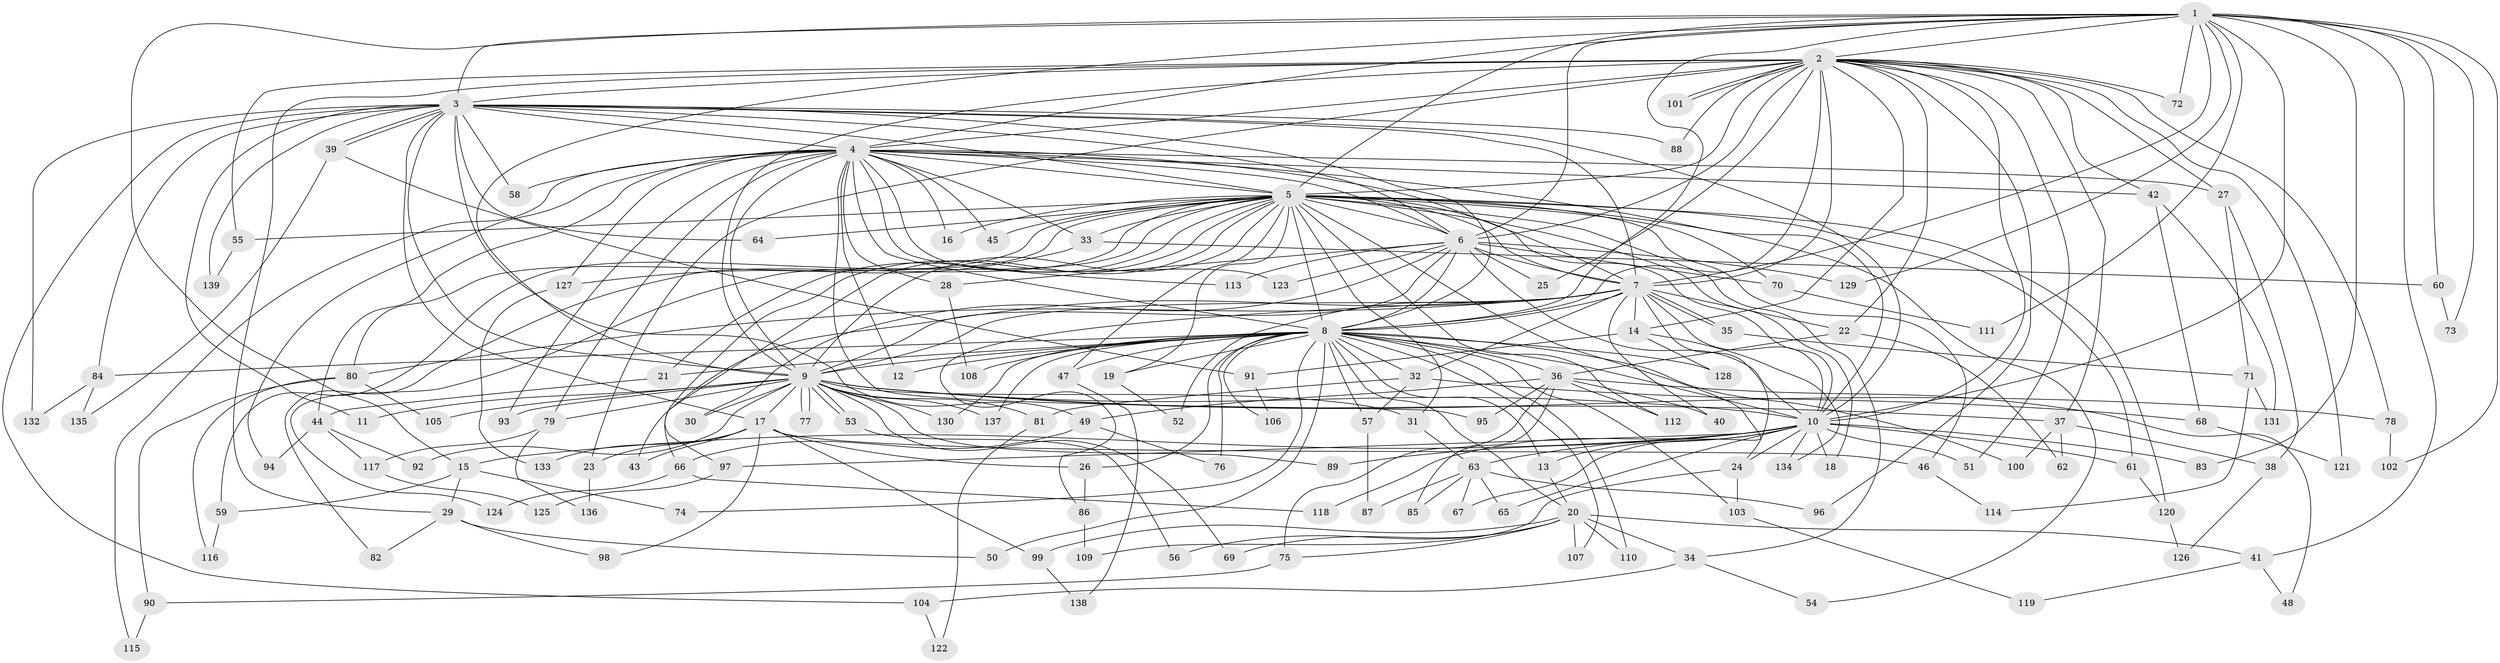 // coarse degree distribution, {17: 0.009174311926605505, 25: 0.01834862385321101, 33: 0.009174311926605505, 22: 0.009174311926605505, 35: 0.009174311926605505, 14: 0.009174311926605505, 19: 0.009174311926605505, 31: 0.009174311926605505, 2: 0.46788990825688076, 3: 0.25688073394495414, 6: 0.027522935779816515, 5: 0.045871559633027525, 10: 0.01834862385321101, 11: 0.009174311926605505, 4: 0.08256880733944955, 1: 0.009174311926605505}
// Generated by graph-tools (version 1.1) at 2025/23/03/03/25 07:23:46]
// undirected, 139 vertices, 303 edges
graph export_dot {
graph [start="1"]
  node [color=gray90,style=filled];
  1;
  2;
  3;
  4;
  5;
  6;
  7;
  8;
  9;
  10;
  11;
  12;
  13;
  14;
  15;
  16;
  17;
  18;
  19;
  20;
  21;
  22;
  23;
  24;
  25;
  26;
  27;
  28;
  29;
  30;
  31;
  32;
  33;
  34;
  35;
  36;
  37;
  38;
  39;
  40;
  41;
  42;
  43;
  44;
  45;
  46;
  47;
  48;
  49;
  50;
  51;
  52;
  53;
  54;
  55;
  56;
  57;
  58;
  59;
  60;
  61;
  62;
  63;
  64;
  65;
  66;
  67;
  68;
  69;
  70;
  71;
  72;
  73;
  74;
  75;
  76;
  77;
  78;
  79;
  80;
  81;
  82;
  83;
  84;
  85;
  86;
  87;
  88;
  89;
  90;
  91;
  92;
  93;
  94;
  95;
  96;
  97;
  98;
  99;
  100;
  101;
  102;
  103;
  104;
  105;
  106;
  107;
  108;
  109;
  110;
  111;
  112;
  113;
  114;
  115;
  116;
  117;
  118;
  119;
  120;
  121;
  122;
  123;
  124;
  125;
  126;
  127;
  128;
  129;
  130;
  131;
  132;
  133;
  134;
  135;
  136;
  137;
  138;
  139;
  1 -- 2;
  1 -- 3;
  1 -- 4;
  1 -- 5;
  1 -- 6;
  1 -- 7;
  1 -- 8;
  1 -- 9;
  1 -- 10;
  1 -- 15;
  1 -- 41;
  1 -- 60;
  1 -- 72;
  1 -- 73;
  1 -- 83;
  1 -- 102;
  1 -- 111;
  1 -- 129;
  2 -- 3;
  2 -- 4;
  2 -- 5;
  2 -- 6;
  2 -- 7;
  2 -- 8;
  2 -- 9;
  2 -- 10;
  2 -- 14;
  2 -- 22;
  2 -- 23;
  2 -- 25;
  2 -- 27;
  2 -- 29;
  2 -- 37;
  2 -- 42;
  2 -- 51;
  2 -- 55;
  2 -- 72;
  2 -- 78;
  2 -- 88;
  2 -- 96;
  2 -- 101;
  2 -- 101;
  2 -- 121;
  3 -- 4;
  3 -- 5;
  3 -- 6;
  3 -- 7;
  3 -- 8;
  3 -- 9;
  3 -- 10;
  3 -- 11;
  3 -- 17;
  3 -- 39;
  3 -- 39;
  3 -- 49;
  3 -- 58;
  3 -- 64;
  3 -- 84;
  3 -- 88;
  3 -- 104;
  3 -- 132;
  3 -- 139;
  4 -- 5;
  4 -- 6;
  4 -- 7;
  4 -- 8;
  4 -- 9;
  4 -- 10;
  4 -- 12;
  4 -- 16;
  4 -- 27;
  4 -- 28;
  4 -- 33;
  4 -- 42;
  4 -- 44;
  4 -- 45;
  4 -- 58;
  4 -- 79;
  4 -- 93;
  4 -- 94;
  4 -- 95;
  4 -- 113;
  4 -- 115;
  4 -- 123;
  4 -- 127;
  5 -- 6;
  5 -- 7;
  5 -- 8;
  5 -- 9;
  5 -- 10;
  5 -- 16;
  5 -- 18;
  5 -- 19;
  5 -- 21;
  5 -- 31;
  5 -- 33;
  5 -- 34;
  5 -- 45;
  5 -- 46;
  5 -- 47;
  5 -- 54;
  5 -- 55;
  5 -- 59;
  5 -- 61;
  5 -- 63;
  5 -- 64;
  5 -- 66;
  5 -- 70;
  5 -- 80;
  5 -- 82;
  5 -- 97;
  5 -- 112;
  5 -- 120;
  5 -- 124;
  6 -- 7;
  6 -- 8;
  6 -- 9;
  6 -- 10;
  6 -- 25;
  6 -- 28;
  6 -- 30;
  6 -- 70;
  6 -- 113;
  6 -- 123;
  6 -- 129;
  7 -- 8;
  7 -- 9;
  7 -- 10;
  7 -- 14;
  7 -- 22;
  7 -- 24;
  7 -- 32;
  7 -- 35;
  7 -- 35;
  7 -- 40;
  7 -- 43;
  7 -- 52;
  7 -- 80;
  7 -- 86;
  8 -- 9;
  8 -- 10;
  8 -- 12;
  8 -- 13;
  8 -- 19;
  8 -- 20;
  8 -- 21;
  8 -- 26;
  8 -- 32;
  8 -- 36;
  8 -- 47;
  8 -- 50;
  8 -- 57;
  8 -- 74;
  8 -- 76;
  8 -- 84;
  8 -- 100;
  8 -- 103;
  8 -- 106;
  8 -- 107;
  8 -- 108;
  8 -- 110;
  8 -- 128;
  8 -- 130;
  8 -- 137;
  9 -- 10;
  9 -- 11;
  9 -- 17;
  9 -- 30;
  9 -- 31;
  9 -- 37;
  9 -- 53;
  9 -- 53;
  9 -- 69;
  9 -- 77;
  9 -- 77;
  9 -- 78;
  9 -- 79;
  9 -- 81;
  9 -- 89;
  9 -- 92;
  9 -- 93;
  9 -- 105;
  9 -- 130;
  9 -- 137;
  10 -- 13;
  10 -- 15;
  10 -- 18;
  10 -- 24;
  10 -- 51;
  10 -- 61;
  10 -- 65;
  10 -- 67;
  10 -- 83;
  10 -- 89;
  10 -- 97;
  10 -- 118;
  10 -- 134;
  13 -- 20;
  14 -- 91;
  14 -- 128;
  14 -- 134;
  15 -- 29;
  15 -- 59;
  15 -- 74;
  17 -- 23;
  17 -- 26;
  17 -- 43;
  17 -- 46;
  17 -- 98;
  17 -- 99;
  17 -- 133;
  19 -- 52;
  20 -- 34;
  20 -- 41;
  20 -- 56;
  20 -- 69;
  20 -- 75;
  20 -- 99;
  20 -- 107;
  20 -- 110;
  21 -- 44;
  22 -- 36;
  22 -- 62;
  23 -- 136;
  24 -- 103;
  24 -- 109;
  26 -- 86;
  27 -- 38;
  27 -- 71;
  28 -- 108;
  29 -- 50;
  29 -- 82;
  29 -- 98;
  31 -- 63;
  32 -- 57;
  32 -- 68;
  32 -- 81;
  33 -- 60;
  33 -- 127;
  34 -- 54;
  34 -- 104;
  35 -- 71;
  36 -- 40;
  36 -- 48;
  36 -- 49;
  36 -- 75;
  36 -- 85;
  36 -- 95;
  36 -- 112;
  37 -- 38;
  37 -- 62;
  37 -- 100;
  38 -- 126;
  39 -- 91;
  39 -- 135;
  41 -- 48;
  41 -- 119;
  42 -- 68;
  42 -- 131;
  44 -- 92;
  44 -- 94;
  44 -- 117;
  46 -- 114;
  47 -- 138;
  49 -- 66;
  49 -- 76;
  53 -- 56;
  55 -- 139;
  57 -- 87;
  59 -- 116;
  60 -- 73;
  61 -- 120;
  63 -- 65;
  63 -- 67;
  63 -- 85;
  63 -- 87;
  63 -- 96;
  66 -- 118;
  66 -- 124;
  68 -- 121;
  70 -- 111;
  71 -- 114;
  71 -- 131;
  75 -- 90;
  78 -- 102;
  79 -- 117;
  79 -- 136;
  80 -- 90;
  80 -- 105;
  80 -- 116;
  81 -- 122;
  84 -- 132;
  84 -- 135;
  86 -- 109;
  90 -- 115;
  91 -- 106;
  97 -- 125;
  99 -- 138;
  103 -- 119;
  104 -- 122;
  117 -- 125;
  120 -- 126;
  127 -- 133;
}
